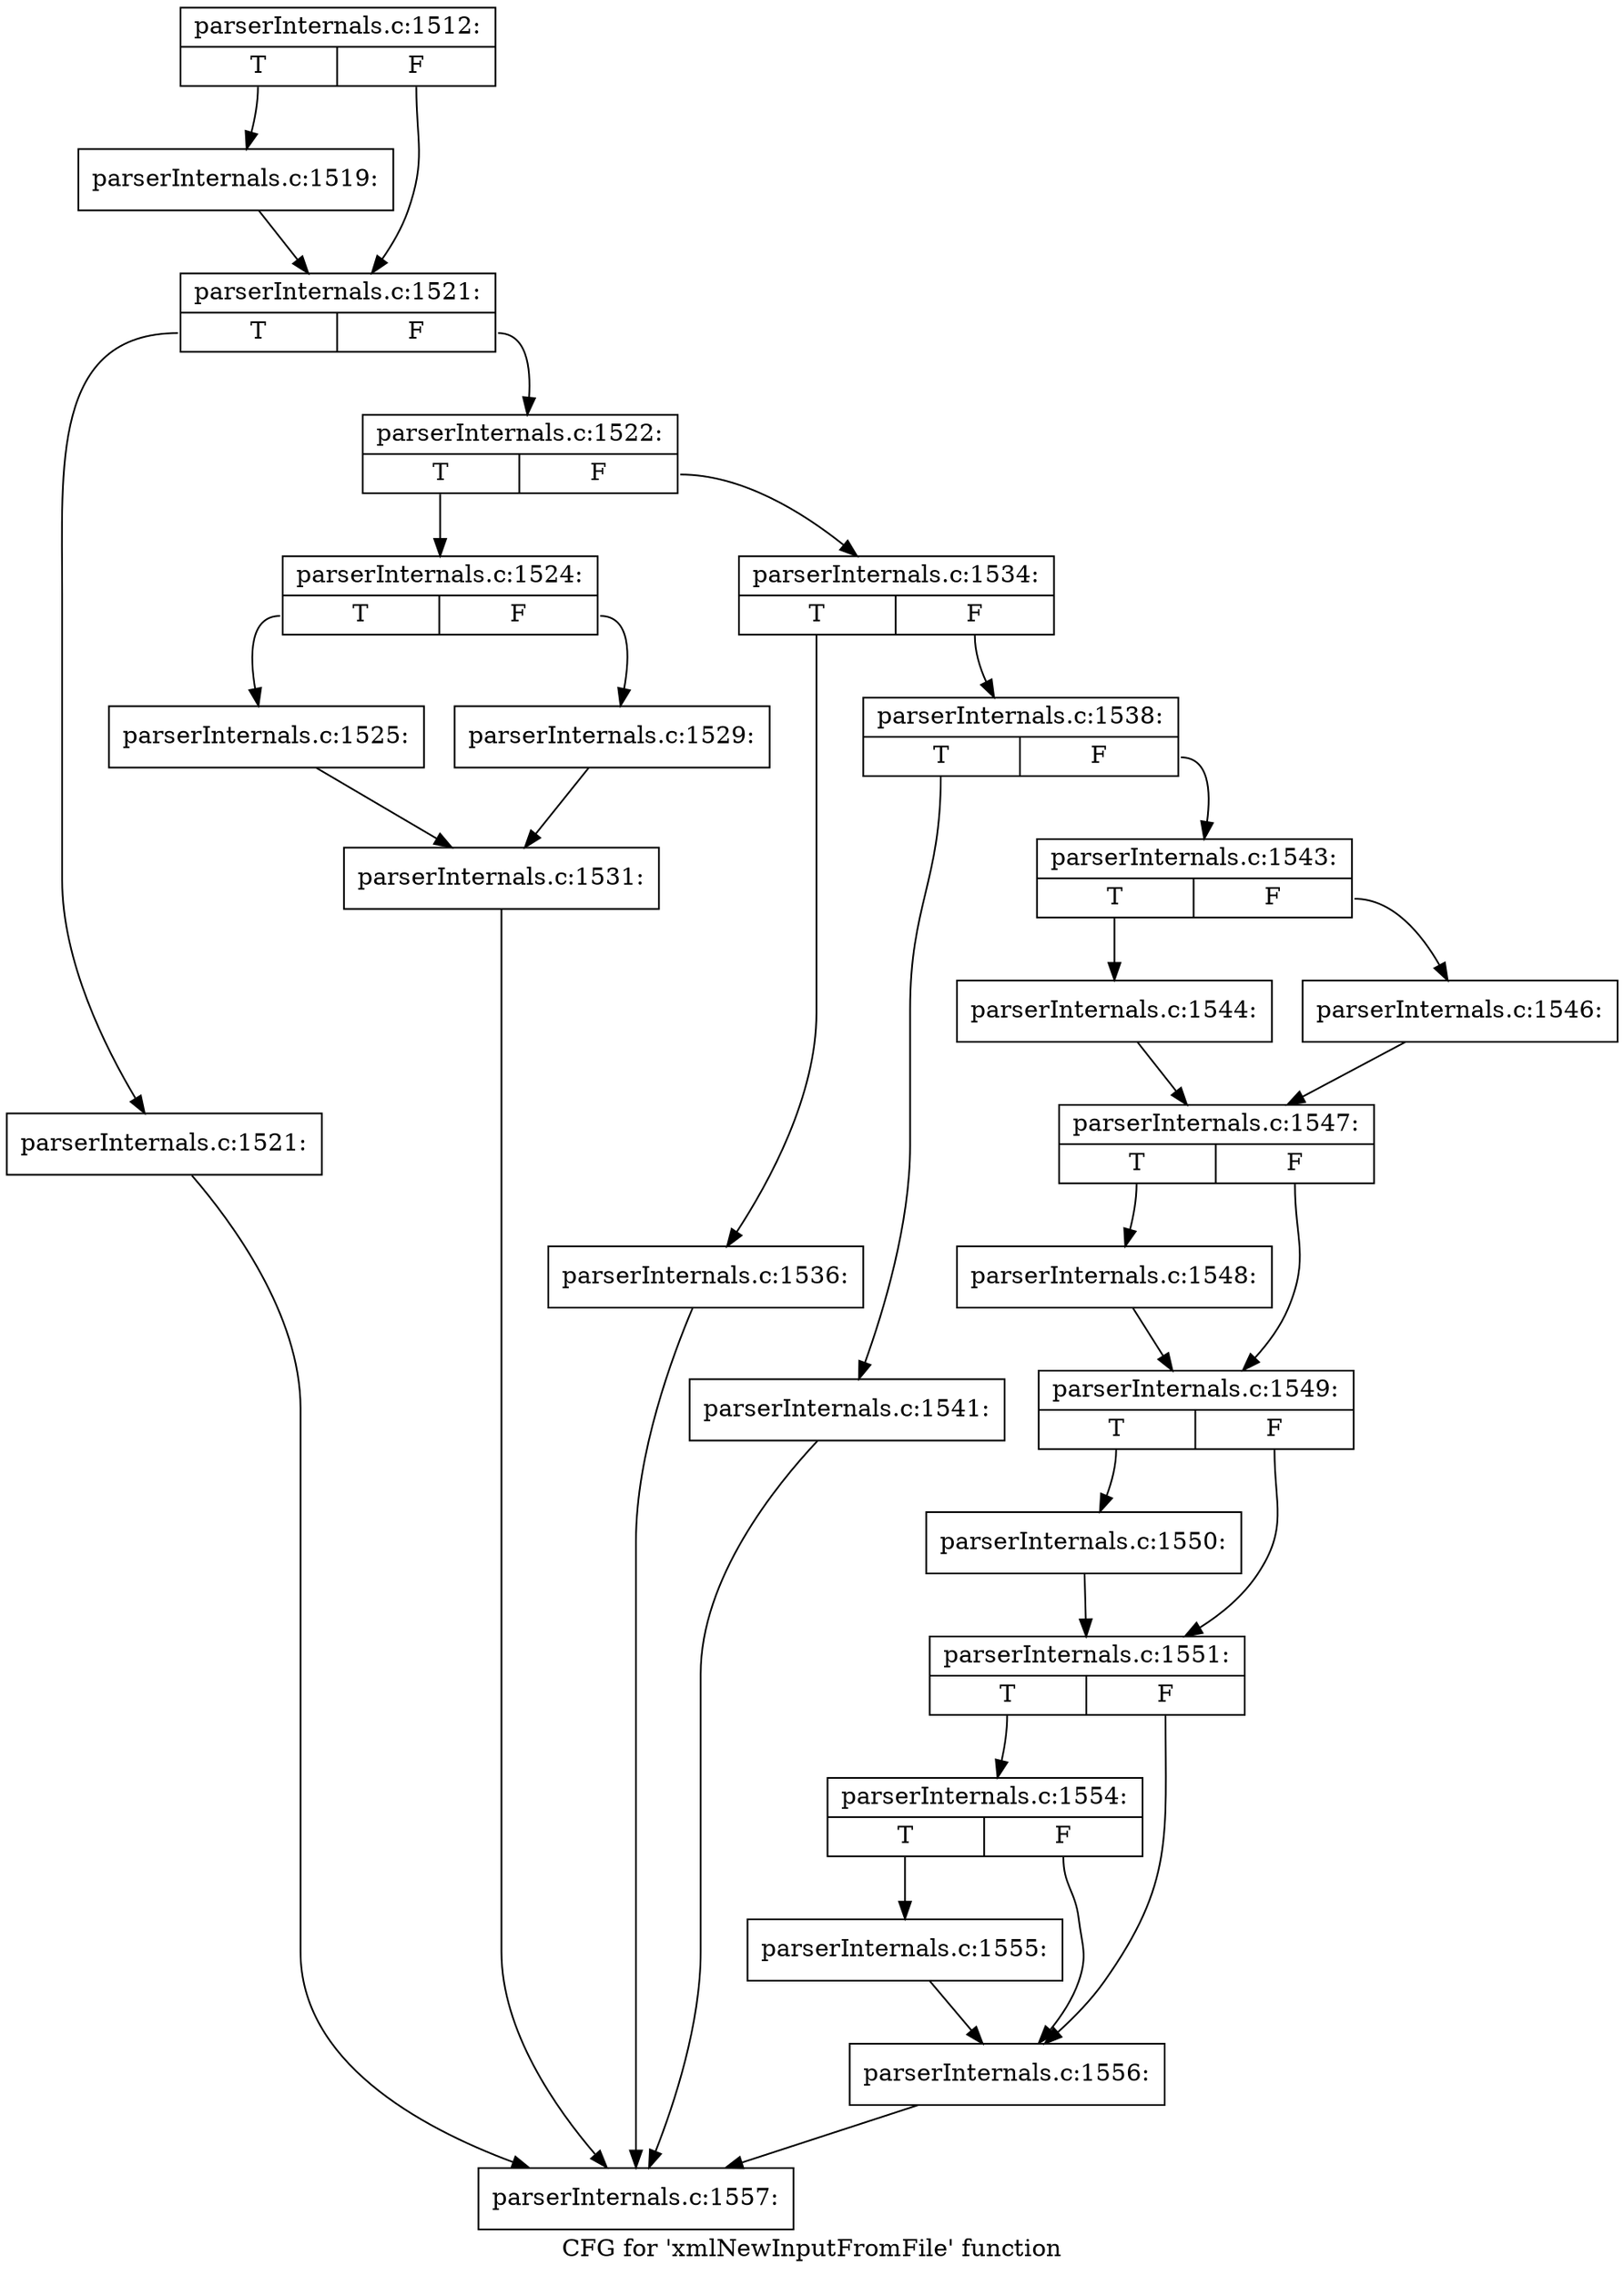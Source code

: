 digraph "CFG for 'xmlNewInputFromFile' function" {
	label="CFG for 'xmlNewInputFromFile' function";

	Node0x4f40260 [shape=record,label="{parserInternals.c:1512:|{<s0>T|<s1>F}}"];
	Node0x4f40260:s0 -> Node0x4f417d0;
	Node0x4f40260:s1 -> Node0x4f41820;
	Node0x4f417d0 [shape=record,label="{parserInternals.c:1519:}"];
	Node0x4f417d0 -> Node0x4f41820;
	Node0x4f41820 [shape=record,label="{parserInternals.c:1521:|{<s0>T|<s1>F}}"];
	Node0x4f41820:s0 -> Node0x4f42130;
	Node0x4f41820:s1 -> Node0x4f42180;
	Node0x4f42130 [shape=record,label="{parserInternals.c:1521:}"];
	Node0x4f42130 -> Node0x4f40590;
	Node0x4f42180 [shape=record,label="{parserInternals.c:1522:|{<s0>T|<s1>F}}"];
	Node0x4f42180:s0 -> Node0x4f42e80;
	Node0x4f42180:s1 -> Node0x4f431b0;
	Node0x4f42e80 [shape=record,label="{parserInternals.c:1524:|{<s0>T|<s1>F}}"];
	Node0x4f42e80:s0 -> Node0x4f43450;
	Node0x4f42e80:s1 -> Node0x4f434f0;
	Node0x4f43450 [shape=record,label="{parserInternals.c:1525:}"];
	Node0x4f43450 -> Node0x4f434a0;
	Node0x4f434f0 [shape=record,label="{parserInternals.c:1529:}"];
	Node0x4f434f0 -> Node0x4f434a0;
	Node0x4f434a0 [shape=record,label="{parserInternals.c:1531:}"];
	Node0x4f434a0 -> Node0x4f40590;
	Node0x4f431b0 [shape=record,label="{parserInternals.c:1534:|{<s0>T|<s1>F}}"];
	Node0x4f431b0:s0 -> Node0x4f43ce0;
	Node0x4f431b0:s1 -> Node0x4f44490;
	Node0x4f43ce0 [shape=record,label="{parserInternals.c:1536:}"];
	Node0x4f43ce0 -> Node0x4f40590;
	Node0x4f44490 [shape=record,label="{parserInternals.c:1538:|{<s0>T|<s1>F}}"];
	Node0x4f44490:s0 -> Node0x4f44fa0;
	Node0x4f44490:s1 -> Node0x4f45290;
	Node0x4f44fa0 [shape=record,label="{parserInternals.c:1541:}"];
	Node0x4f44fa0 -> Node0x4f40590;
	Node0x4f45290 [shape=record,label="{parserInternals.c:1543:|{<s0>T|<s1>F}}"];
	Node0x4f45290:s0 -> Node0x4f45240;
	Node0x4f45290:s1 -> Node0x4f456a0;
	Node0x4f45240 [shape=record,label="{parserInternals.c:1544:}"];
	Node0x4f45240 -> Node0x4f45650;
	Node0x4f456a0 [shape=record,label="{parserInternals.c:1546:}"];
	Node0x4f456a0 -> Node0x4f45650;
	Node0x4f45650 [shape=record,label="{parserInternals.c:1547:|{<s0>T|<s1>F}}"];
	Node0x4f45650:s0 -> Node0x4f46470;
	Node0x4f45650:s1 -> Node0x4f466e0;
	Node0x4f46470 [shape=record,label="{parserInternals.c:1548:}"];
	Node0x4f46470 -> Node0x4f466e0;
	Node0x4f466e0 [shape=record,label="{parserInternals.c:1549:|{<s0>T|<s1>F}}"];
	Node0x4f466e0:s0 -> Node0x4f47090;
	Node0x4f466e0:s1 -> Node0x4f472c0;
	Node0x4f47090 [shape=record,label="{parserInternals.c:1550:}"];
	Node0x4f47090 -> Node0x4f472c0;
	Node0x4f472c0 [shape=record,label="{parserInternals.c:1551:|{<s0>T|<s1>F}}"];
	Node0x4f472c0:s0 -> Node0x4f47e00;
	Node0x4f472c0:s1 -> Node0x4f47db0;
	Node0x4f47e00 [shape=record,label="{parserInternals.c:1554:|{<s0>T|<s1>F}}"];
	Node0x4f47e00:s0 -> Node0x4f47d60;
	Node0x4f47e00:s1 -> Node0x4f47db0;
	Node0x4f47d60 [shape=record,label="{parserInternals.c:1555:}"];
	Node0x4f47d60 -> Node0x4f47db0;
	Node0x4f47db0 [shape=record,label="{parserInternals.c:1556:}"];
	Node0x4f47db0 -> Node0x4f40590;
	Node0x4f40590 [shape=record,label="{parserInternals.c:1557:}"];
}
